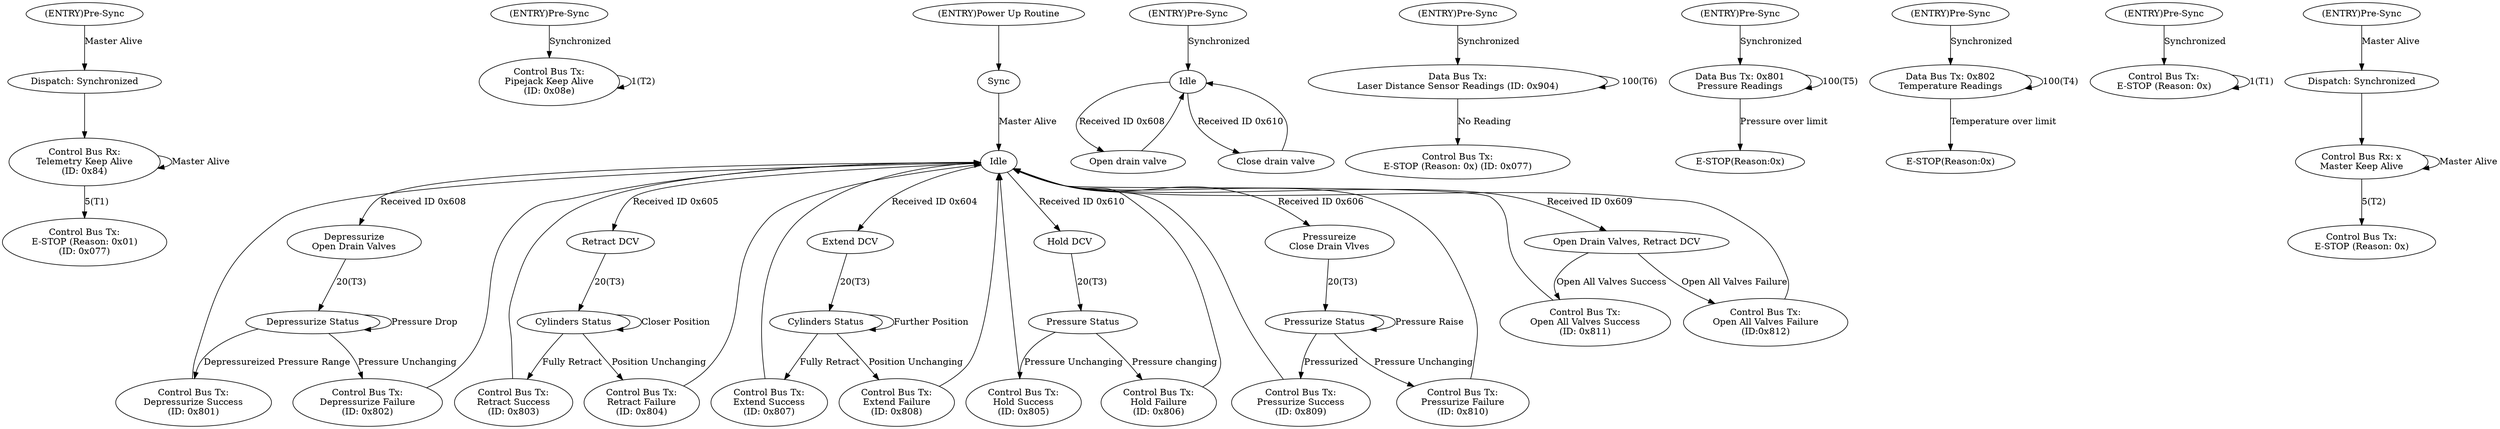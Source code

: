 digraph PipeJacking {

S10 [label="(ENTRY)Pre-Sync"];
S11 [label="Dispatch: Synchronized"];
S12 [label="Control Bus Rx:\nTelemetry Keep Alive\n(ID: 0x84)"];
S13 [label="Control Bus Tx:\nE-STOP (Reason: 0x01)\n(ID: 0x077)"];

S10 -> S11 [label="Master Alive"];
S11 -> S12 [label=" "];
S12 -> S12 [label="Master Alive"];
S12 -> S13 [label="5(T1)"];

/*sending keep alive, keep alive id x, every y ms*/

S01 [label="(ENTRY)Pre-Sync"];
S00 [label="Control Bus Tx:\nPipejack Keep Alive\n(ID: 0x08e)"];

S01 -> S00 [label="Synchronized"];
S00 -> S00 [label="1(T2)"];

//Pipe jacking Control FSM
S90 [label="(ENTRY)Power Up Routine"];
S91 [label="Sync"];
S92 [label="Idle"];
S93 [label="Depressurize\nOpen Drain Valves"];
S94 [label="Depressurize Status"];
S95 [label="Control Bus Tx:\nDepressurize Success\n(ID: 0x801)"];
S96 [label="Control Bus Tx:\nDepressurize Failure\n(ID: 0x802)"];

S97 [label="Retract DCV"];
S98 [label="Cylinders Status"];
S99 [label="Control Bus Tx:\nRetract Success\n(ID: 0x803)"];
S100 [label="Control Bus Tx:\nRetract Failure\n(ID: 0x804)"];

S108 [label="Extend DCV"];
S109 [label="Cylinders Status"];
S110 [label="Control Bus Tx:\nExtend Success\n(ID: 0x807)"];
S111 [label="Control Bus Tx:\nExtend Failure\n(ID: 0x808)"];

S101 [label="Hold DCV"];
S102 [label="Pressure Status"];
S103 [label="Control Bus Tx:\nHold Success\n(ID: 0x805)"];
S104 [label="Control Bus Tx:\nHold Failure\n(ID: 0x806)"];

//   S120 [label="Idle"]
S121 [label="Pressureize\nClose Drain Vlves"];
S122 [label="Pressurize Status"];
S123 [label="Control Bus Tx:\nPressurize Success\n(ID: 0x809)"];
S124 [label="Control Bus Tx:\nPressurize Failure\n(ID: 0x810)"];

S90 -> S91 [label=" "];
S91 -> S92 [label="Master Alive"];
S92 -> S93 [label="Received ID 0x608"];
S93 -> S94 [label="20(T3)"];
S94 -> S94 [label="Pressure Drop"];
S94 -> S95 [label="Depressureized Pressure Range"];
S95 -> S92 [label=" "];
S94 -> S96 [label="Pressure Unchanging"];
S96 -> S92 [label=" "];

S92 -> S97 [label="Received ID 0x605"];
S97 -> S98 [label="20(T3)"];
S98 -> S98 [label="Closer Position"];
S98 -> S99 [label= "Fully Retract"];
S98 -> S100 [label="Position Unchanging"];
S99 -> S92 [label=" "];
S100 -> S92 [label=" "];

S92 -> S108 [label="Received ID 0x604"];
S108 -> S109 [label="20(T3)"];
S109 -> S109 [label="Further Position"];
S109 -> S110 [label= "Fully Retract"];
S109 -> S111 [label="Position Unchanging"];
S110 -> S92 [label=" "];
S111 -> S92 [label=" "];

S92 -> S101 [label="Received ID 0x610"];
S101 -> S102 [label="20(T3)"];
S102 -> S103 [label="Pressure Unchanging"];
S102 -> S104 [label="Pressure changing"];
S103 -> S92 [label=" "];
S104 -> S92 [label=" "];


S92 -> S121 [label="Received ID 0x606"];
S121 -> S122 [label="20(T3)"];
S122 -> S122 [label="Pressure Raise"]
S122 -> S123 [label="Pressurized"];
S122 -> S124 [label="Pressure Unchanging"]
S123 -> S92 [label= ""];
S124 -> S92 [label= ""];

S125 [label="Open Drain Valves, Retract DCV"];
S126 [label="Control Bus Tx:\nOpen All Valves Success\n(ID: 0x811)"];
S127 [label="Control Bus Tx:\nOpen All Valves Failure\n(ID:0x812)"];

S92 -> S125 [label="Received ID 0x609"];
S125 -> S126 [label="Open All Valves Success"];
S125 -> S127 [label="Open All Valves Failure"];
S126 -> S92 [label=""];
S127 -> S92 [label=""];


S51 [label="(ENTRY)Pre-Sync"];
S52 [label="Idle"];
S53 [label="Open drain valve"];
S54 [label="Close drain valve"];

S51 -> S52 [label="Synchronized"];
S52 -> S53 [label="Received ID 0x608"];
S53 -> S52 [label=" "];
S52 -> S54 [label="Received ID 0x610"];
S54 -> S52 [label=" "];

S60 [label="(ENTRY)Pre-Sync"];
S61 [label="Data Bus Tx:\nLaser Distance Sensor Readings (ID: 0x904)"];
S62 [label="Control Bus Tx:\nE-STOP (Reason: 0x) (ID: 0x077)"];

S60 -> S61 [label="Synchronized"];
S61 -> S61 [label=" 100(T6)"];
S61 -> S62 [label="No Reading"];

S70 [label="(ENTRY)Pre-Sync"];
S71 [label="Data Bus Tx: 0x801\nPressure Readings"];
S72 [label="E-STOP(Reason:0x)"];

S70 -> S71 [label="Synchronized"];
S71 -> S71 [label="100(T5)"];
S71 -> S72 [label="Pressure over limit"];

S73 [label="(ENTRY)Pre-Sync"];
S74 [label="Data Bus Tx: 0x802\nTemperature Readings"];
S75 [label="E-STOP(Reason:0x)"];

S73 -> S74 [label="Synchronized"];
S74 -> S74 [label="100(T4)"];
S74 -> S75 [label="Temperature over limit"];

S80 [label="(ENTRY)Pre-Sync"];
S81 [label="Control Bus Tx:\nE-STOP (Reason: 0x)"];

S80 -> S81 [label="Synchronized"];
S81 -> S81 [label="1(T1)"];

S82 [label="(ENTRY)Pre-Sync"];
S83 [label="Dispatch: Synchronized"];
S84 [label="Control Bus Rx: x\nMaster Keep Alive"];
S85 [label="Control Bus Tx:\nE-STOP (Reason: 0x)"];

S82 -> S83 [label="Master Alive"];
S83 -> S84 [label=" "];
S84 -> S84 [label="Master Alive"];
S84 -> S85 [label="5(T2)"];

}